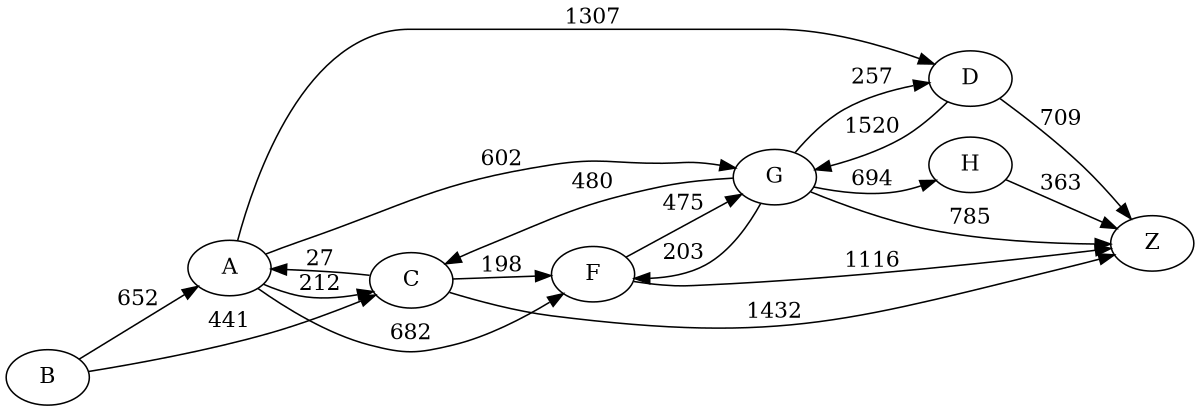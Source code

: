 digraph G {
	rankdir=LR size="8,5"
	B
	A
	B -> A [label=652]
	B
	C
	B -> C [label=441]
	A
	G
	A -> G [label=602]
	A
	C
	A -> C [label=212]
	A
	F
	A -> F [label=682]
	A
	D
	A -> D [label=1307]
	G
	Z
	G -> Z [label=785]
	G
	D
	G -> D [label=257]
	G
	H
	G -> H [label=694]
	G
	C
	G -> C [label=480]
	G
	F
	G -> F [label=203]
	C
	F
	C -> F [label=198]
	C
	A
	C -> A [label=27]
	C
	Z
	C -> Z [label=1432]
	F
	G
	F -> G [label=475]
	F
	Z
	F -> Z [label=1116]
	D
	Z
	D -> Z [label=709]
	D
	G
	D -> G [label=1520]
	H
	Z
	H -> Z [label=363]
}
